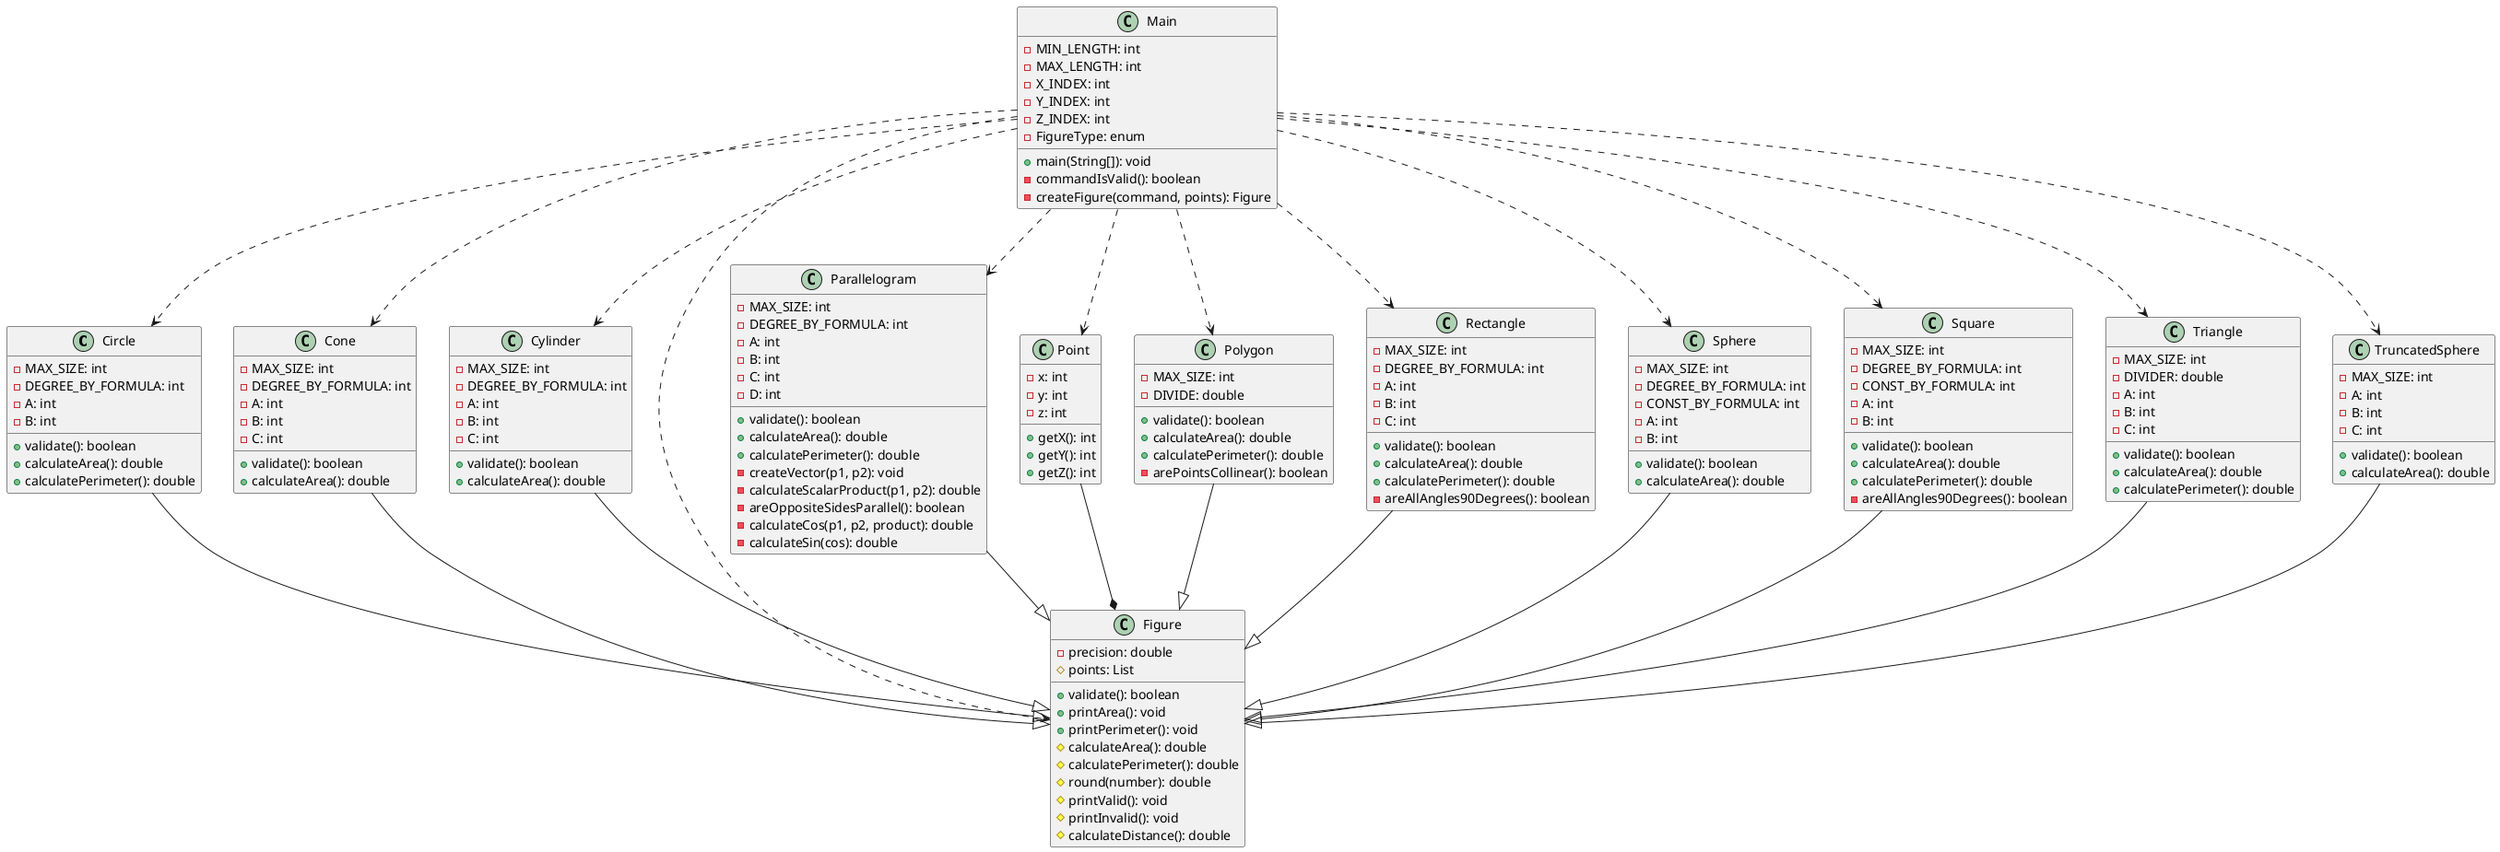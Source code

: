 @startuml

class Circle {
  - MAX_SIZE: int
  - DEGREE_BY_FORMULA: int
  - A: int
  - B: int
  + validate(): boolean
  + calculateArea(): double
  + calculatePerimeter(): double
}
class Cone {
  - MAX_SIZE: int
  - DEGREE_BY_FORMULA: int
  - A: int
  - B: int
  - C: int
  + validate(): boolean
  + calculateArea(): double
}
class Cylinder {
  - MAX_SIZE: int
  - DEGREE_BY_FORMULA: int
  - A: int
  - B: int
  - C: int
  + validate(): boolean
  + calculateArea(): double
}
class Figure {
  - precision: double
  # points: List
  + validate(): boolean
  + printArea(): void
  + printPerimeter(): void
  # calculateArea(): double
  # calculatePerimeter(): double
  # round(number): double
  # printValid(): void
  # printInvalid(): void
  # calculateDistance(): double
}
class Main {
  - MIN_LENGTH: int
  - MAX_LENGTH: int
  - X_INDEX: int
  - Y_INDEX: int
  - Z_INDEX: int
  - FigureType: enum
  + main(String[]): void
  - commandIsValid(): boolean
  - createFigure(command, points): Figure
}
class Parallelogram {
  - MAX_SIZE: int
  - DEGREE_BY_FORMULA: int
  - A: int
  - B: int
  - C: int
  - D: int
  + validate(): boolean
  + calculateArea(): double
  + calculatePerimeter(): double
  - createVector(p1, p2): void
  - calculateScalarProduct(p1, p2): double
  - areOppositeSidesParallel(): boolean
  - calculateCos(p1, p2, product): double
  - calculateSin(cos): double
}
class Point {
  - x: int
  - y: int
  - z: int
  + getX(): int
  + getY(): int
  + getZ(): int
}
class Polygon {
  - MAX_SIZE: int
  - DIVIDE: double
  + validate(): boolean
  + calculateArea(): double
  + calculatePerimeter(): double
  - arePointsCollinear(): boolean
}
class Rectangle {
  - MAX_SIZE: int
  - DEGREE_BY_FORMULA: int
  - A: int
  - B: int
  - C: int
  + validate(): boolean
  + calculateArea(): double
  + calculatePerimeter(): double
  - areAllAngles90Degrees(): boolean
}
class Sphere {
  - MAX_SIZE: int
  - DEGREE_BY_FORMULA: int
  - CONST_BY_FORMULA: int
  - A: int
  - B: int
  + validate(): boolean
  + calculateArea(): double
}
class Square {
  - MAX_SIZE: int
  - DEGREE_BY_FORMULA: int
  - CONST_BY_FORMULA: int
  - A: int
  - B: int
  + validate(): boolean
  + calculateArea(): double
  + calculatePerimeter(): double
  - areAllAngles90Degrees(): boolean
}
class Triangle {
  - MAX_SIZE: int
  - DIVIDER: double
  - A: int
  - B: int
  - C: int
  + validate(): boolean
  + calculateArea(): double
  + calculatePerimeter(): double
}
class TruncatedSphere {
  - MAX_SIZE: int
  - A: int
  - B: int
  - C: int
  + validate(): boolean
  + calculateArea(): double
}

Circle --|> Figure
Cone --|> Figure
Cylinder --|> Figure
Parallelogram --|> Figure
Polygon --|> Figure
Rectangle --|> Figure
Sphere --|> Figure
Square --|> Figure
Triangle --|> Figure
TruncatedSphere --|> Figure

Main ..> Circle
Main ..> Cone
Main ..> Cylinder
Main ..> Figure
Main ..> Parallelogram
Main ..> Point
Main ..> Polygon
Main ..> Rectangle
Main ..> Sphere
Main ..> Square
Main ..> Triangle
Main ..> TruncatedSphere

Point --* Figure
@enduml